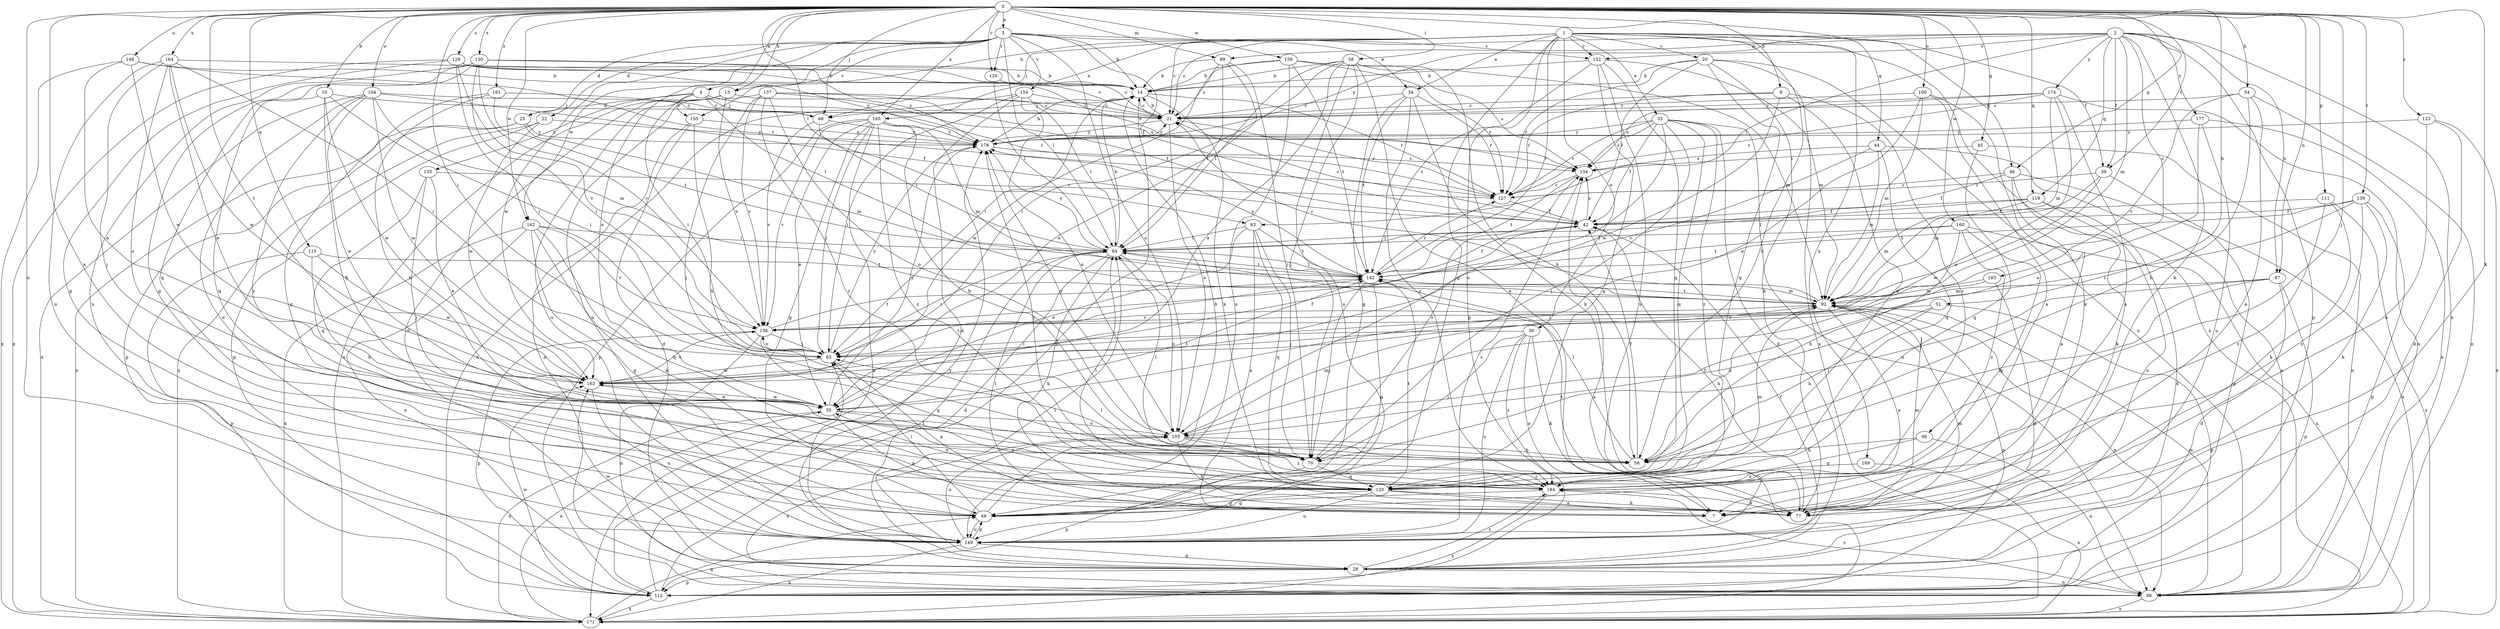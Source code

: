 strict digraph  {
0;
1;
2;
3;
4;
7;
9;
10;
13;
14;
20;
21;
22;
25;
28;
30;
32;
34;
35;
39;
42;
44;
45;
46;
49;
51;
54;
56;
58;
63;
66;
68;
70;
77;
83;
84;
89;
92;
97;
98;
100;
104;
105;
111;
112;
115;
119;
120;
123;
126;
127;
129;
130;
133;
134;
137;
139;
142;
148;
149;
152;
154;
155;
156;
158;
160;
162;
163;
164;
165;
169;
171;
174;
177;
178;
181;
183;
184;
0 -> 3  [label=a];
0 -> 4  [label=a];
0 -> 7  [label=a];
0 -> 9  [label=b];
0 -> 10  [label=b];
0 -> 13  [label=b];
0 -> 39  [label=f];
0 -> 44  [label=g];
0 -> 45  [label=g];
0 -> 46  [label=g];
0 -> 51  [label=h];
0 -> 54  [label=h];
0 -> 58  [label=i];
0 -> 63  [label=i];
0 -> 66  [label=j];
0 -> 68  [label=j];
0 -> 77  [label=k];
0 -> 83  [label=l];
0 -> 89  [label=m];
0 -> 97  [label=n];
0 -> 100  [label=o];
0 -> 104  [label=o];
0 -> 111  [label=p];
0 -> 115  [label=q];
0 -> 119  [label=q];
0 -> 123  [label=r];
0 -> 126  [label=r];
0 -> 129  [label=s];
0 -> 130  [label=s];
0 -> 139  [label=t];
0 -> 148  [label=u];
0 -> 149  [label=u];
0 -> 158  [label=w];
0 -> 160  [label=w];
0 -> 162  [label=w];
0 -> 164  [label=x];
0 -> 165  [label=x];
0 -> 181  [label=z];
0 -> 163  [label=t];
1 -> 13  [label=b];
1 -> 20  [label=c];
1 -> 21  [label=c];
1 -> 30  [label=e];
1 -> 32  [label=e];
1 -> 34  [label=e];
1 -> 39  [label=f];
1 -> 46  [label=g];
1 -> 49  [label=g];
1 -> 56  [label=h];
1 -> 68  [label=j];
1 -> 112  [label=p];
1 -> 142  [label=t];
1 -> 152  [label=v];
1 -> 165  [label=x];
1 -> 169  [label=x];
1 -> 171  [label=x];
2 -> 21  [label=c];
2 -> 39  [label=f];
2 -> 77  [label=k];
2 -> 83  [label=l];
2 -> 89  [label=m];
2 -> 92  [label=m];
2 -> 97  [label=n];
2 -> 98  [label=n];
2 -> 112  [label=p];
2 -> 119  [label=q];
2 -> 152  [label=v];
2 -> 174  [label=y];
2 -> 177  [label=y];
2 -> 178  [label=y];
2 -> 183  [label=z];
3 -> 14  [label=b];
3 -> 22  [label=d];
3 -> 25  [label=d];
3 -> 34  [label=e];
3 -> 35  [label=e];
3 -> 42  [label=f];
3 -> 84  [label=l];
3 -> 105  [label=o];
3 -> 126  [label=r];
3 -> 152  [label=v];
3 -> 154  [label=v];
3 -> 155  [label=v];
3 -> 162  [label=w];
3 -> 163  [label=w];
4 -> 25  [label=d];
4 -> 63  [label=i];
4 -> 68  [label=j];
4 -> 84  [label=l];
4 -> 127  [label=r];
4 -> 133  [label=s];
4 -> 155  [label=v];
7 -> 84  [label=l];
9 -> 21  [label=c];
9 -> 120  [label=q];
9 -> 127  [label=r];
9 -> 163  [label=w];
9 -> 184  [label=z];
10 -> 56  [label=h];
10 -> 63  [label=i];
10 -> 68  [label=j];
10 -> 120  [label=q];
10 -> 163  [label=w];
13 -> 21  [label=c];
13 -> 28  [label=d];
13 -> 149  [label=u];
13 -> 156  [label=v];
13 -> 171  [label=x];
14 -> 21  [label=c];
14 -> 68  [label=j];
14 -> 77  [label=k];
14 -> 127  [label=r];
14 -> 163  [label=w];
20 -> 14  [label=b];
20 -> 42  [label=f];
20 -> 77  [label=k];
20 -> 98  [label=n];
20 -> 120  [label=q];
20 -> 127  [label=r];
20 -> 171  [label=x];
21 -> 14  [label=b];
21 -> 105  [label=o];
21 -> 127  [label=r];
21 -> 178  [label=y];
22 -> 112  [label=p];
22 -> 163  [label=w];
22 -> 171  [label=x];
22 -> 178  [label=y];
25 -> 92  [label=m];
25 -> 112  [label=p];
25 -> 171  [label=x];
25 -> 178  [label=y];
28 -> 42  [label=f];
28 -> 84  [label=l];
28 -> 98  [label=n];
28 -> 112  [label=p];
28 -> 163  [label=w];
28 -> 184  [label=z];
30 -> 7  [label=a];
30 -> 63  [label=i];
30 -> 70  [label=j];
30 -> 77  [label=k];
30 -> 149  [label=u];
30 -> 184  [label=z];
32 -> 28  [label=d];
32 -> 42  [label=f];
32 -> 70  [label=j];
32 -> 98  [label=n];
32 -> 105  [label=o];
32 -> 120  [label=q];
32 -> 127  [label=r];
32 -> 134  [label=s];
32 -> 178  [label=y];
32 -> 184  [label=z];
34 -> 21  [label=c];
34 -> 49  [label=g];
34 -> 77  [label=k];
34 -> 127  [label=r];
34 -> 142  [label=t];
34 -> 184  [label=z];
35 -> 7  [label=a];
35 -> 105  [label=o];
35 -> 142  [label=t];
35 -> 163  [label=w];
35 -> 171  [label=x];
35 -> 178  [label=y];
35 -> 184  [label=z];
39 -> 92  [label=m];
39 -> 112  [label=p];
39 -> 127  [label=r];
39 -> 163  [label=w];
42 -> 21  [label=c];
42 -> 84  [label=l];
42 -> 134  [label=s];
44 -> 92  [label=m];
44 -> 98  [label=n];
44 -> 120  [label=q];
44 -> 134  [label=s];
44 -> 156  [label=v];
45 -> 98  [label=n];
45 -> 120  [label=q];
45 -> 134  [label=s];
46 -> 7  [label=a];
46 -> 42  [label=f];
46 -> 77  [label=k];
46 -> 127  [label=r];
46 -> 171  [label=x];
49 -> 14  [label=b];
49 -> 63  [label=i];
49 -> 149  [label=u];
51 -> 56  [label=h];
51 -> 105  [label=o];
51 -> 112  [label=p];
51 -> 156  [label=v];
54 -> 7  [label=a];
54 -> 21  [label=c];
54 -> 56  [label=h];
54 -> 98  [label=n];
54 -> 156  [label=v];
56 -> 42  [label=f];
56 -> 84  [label=l];
58 -> 7  [label=a];
58 -> 14  [label=b];
58 -> 35  [label=e];
58 -> 56  [label=h];
58 -> 63  [label=i];
58 -> 70  [label=j];
58 -> 84  [label=l];
58 -> 92  [label=m];
58 -> 149  [label=u];
63 -> 7  [label=a];
63 -> 156  [label=v];
63 -> 163  [label=w];
63 -> 178  [label=y];
66 -> 56  [label=h];
66 -> 98  [label=n];
66 -> 120  [label=q];
68 -> 84  [label=l];
68 -> 156  [label=v];
68 -> 178  [label=y];
70 -> 63  [label=i];
70 -> 84  [label=l];
70 -> 112  [label=p];
70 -> 120  [label=q];
70 -> 134  [label=s];
70 -> 184  [label=z];
77 -> 42  [label=f];
77 -> 92  [label=m];
77 -> 142  [label=t];
83 -> 7  [label=a];
83 -> 35  [label=e];
83 -> 70  [label=j];
83 -> 84  [label=l];
83 -> 120  [label=q];
83 -> 142  [label=t];
84 -> 14  [label=b];
84 -> 28  [label=d];
84 -> 63  [label=i];
84 -> 77  [label=k];
84 -> 105  [label=o];
84 -> 142  [label=t];
84 -> 178  [label=y];
89 -> 14  [label=b];
89 -> 35  [label=e];
89 -> 63  [label=i];
89 -> 70  [label=j];
89 -> 84  [label=l];
92 -> 7  [label=a];
92 -> 21  [label=c];
92 -> 56  [label=h];
92 -> 98  [label=n];
92 -> 112  [label=p];
92 -> 142  [label=t];
92 -> 156  [label=v];
97 -> 28  [label=d];
97 -> 56  [label=h];
97 -> 70  [label=j];
97 -> 92  [label=m];
97 -> 112  [label=p];
98 -> 92  [label=m];
98 -> 105  [label=o];
98 -> 171  [label=x];
98 -> 184  [label=z];
100 -> 7  [label=a];
100 -> 21  [label=c];
100 -> 35  [label=e];
100 -> 77  [label=k];
100 -> 92  [label=m];
104 -> 21  [label=c];
104 -> 35  [label=e];
104 -> 42  [label=f];
104 -> 92  [label=m];
104 -> 149  [label=u];
104 -> 163  [label=w];
104 -> 171  [label=x];
104 -> 184  [label=z];
105 -> 56  [label=h];
105 -> 70  [label=j];
105 -> 77  [label=k];
105 -> 92  [label=m];
105 -> 178  [label=y];
105 -> 184  [label=z];
111 -> 42  [label=f];
111 -> 77  [label=k];
111 -> 171  [label=x];
111 -> 184  [label=z];
112 -> 14  [label=b];
112 -> 84  [label=l];
112 -> 163  [label=w];
112 -> 171  [label=x];
112 -> 178  [label=y];
115 -> 56  [label=h];
115 -> 112  [label=p];
115 -> 142  [label=t];
115 -> 163  [label=w];
119 -> 28  [label=d];
119 -> 42  [label=f];
119 -> 84  [label=l];
119 -> 92  [label=m];
119 -> 149  [label=u];
120 -> 7  [label=a];
120 -> 35  [label=e];
120 -> 49  [label=g];
120 -> 77  [label=k];
120 -> 84  [label=l];
120 -> 92  [label=m];
120 -> 142  [label=t];
120 -> 149  [label=u];
123 -> 7  [label=a];
123 -> 28  [label=d];
123 -> 171  [label=x];
123 -> 178  [label=y];
126 -> 21  [label=c];
126 -> 84  [label=l];
127 -> 42  [label=f];
129 -> 14  [label=b];
129 -> 21  [label=c];
129 -> 49  [label=g];
129 -> 63  [label=i];
129 -> 134  [label=s];
129 -> 156  [label=v];
129 -> 171  [label=x];
129 -> 178  [label=y];
130 -> 14  [label=b];
130 -> 49  [label=g];
130 -> 63  [label=i];
130 -> 120  [label=q];
130 -> 149  [label=u];
130 -> 156  [label=v];
130 -> 178  [label=y];
133 -> 35  [label=e];
133 -> 70  [label=j];
133 -> 120  [label=q];
133 -> 127  [label=r];
134 -> 127  [label=r];
134 -> 142  [label=t];
137 -> 21  [label=c];
137 -> 42  [label=f];
137 -> 70  [label=j];
137 -> 105  [label=o];
137 -> 134  [label=s];
137 -> 149  [label=u];
137 -> 156  [label=v];
137 -> 184  [label=z];
139 -> 42  [label=f];
139 -> 63  [label=i];
139 -> 77  [label=k];
139 -> 112  [label=p];
139 -> 142  [label=t];
139 -> 184  [label=z];
142 -> 42  [label=f];
142 -> 49  [label=g];
142 -> 70  [label=j];
142 -> 84  [label=l];
142 -> 92  [label=m];
142 -> 127  [label=r];
142 -> 178  [label=y];
148 -> 14  [label=b];
148 -> 35  [label=e];
148 -> 127  [label=r];
148 -> 163  [label=w];
148 -> 171  [label=x];
149 -> 28  [label=d];
149 -> 49  [label=g];
149 -> 63  [label=i];
149 -> 92  [label=m];
149 -> 105  [label=o];
149 -> 134  [label=s];
149 -> 171  [label=x];
152 -> 14  [label=b];
152 -> 49  [label=g];
152 -> 92  [label=m];
152 -> 120  [label=q];
152 -> 142  [label=t];
152 -> 149  [label=u];
154 -> 21  [label=c];
154 -> 28  [label=d];
154 -> 63  [label=i];
154 -> 84  [label=l];
154 -> 105  [label=o];
154 -> 171  [label=x];
155 -> 28  [label=d];
155 -> 56  [label=h];
155 -> 98  [label=n];
155 -> 178  [label=y];
156 -> 63  [label=i];
156 -> 98  [label=n];
156 -> 112  [label=p];
156 -> 120  [label=q];
156 -> 142  [label=t];
158 -> 14  [label=b];
158 -> 21  [label=c];
158 -> 127  [label=r];
158 -> 134  [label=s];
158 -> 142  [label=t];
158 -> 149  [label=u];
160 -> 49  [label=g];
160 -> 56  [label=h];
160 -> 84  [label=l];
160 -> 142  [label=t];
160 -> 171  [label=x];
160 -> 184  [label=z];
162 -> 49  [label=g];
162 -> 77  [label=k];
162 -> 84  [label=l];
162 -> 98  [label=n];
162 -> 120  [label=q];
162 -> 156  [label=v];
162 -> 171  [label=x];
163 -> 35  [label=e];
163 -> 42  [label=f];
163 -> 142  [label=t];
163 -> 149  [label=u];
163 -> 156  [label=v];
164 -> 14  [label=b];
164 -> 35  [label=e];
164 -> 63  [label=i];
164 -> 70  [label=j];
164 -> 105  [label=o];
164 -> 149  [label=u];
164 -> 163  [label=w];
165 -> 35  [label=e];
165 -> 49  [label=g];
165 -> 56  [label=h];
165 -> 63  [label=i];
165 -> 92  [label=m];
165 -> 112  [label=p];
165 -> 156  [label=v];
165 -> 171  [label=x];
165 -> 178  [label=y];
165 -> 184  [label=z];
169 -> 171  [label=x];
169 -> 184  [label=z];
171 -> 35  [label=e];
171 -> 49  [label=g];
171 -> 134  [label=s];
174 -> 7  [label=a];
174 -> 21  [label=c];
174 -> 92  [label=m];
174 -> 98  [label=n];
174 -> 105  [label=o];
174 -> 127  [label=r];
174 -> 134  [label=s];
177 -> 98  [label=n];
177 -> 105  [label=o];
177 -> 149  [label=u];
177 -> 178  [label=y];
178 -> 14  [label=b];
178 -> 21  [label=c];
178 -> 134  [label=s];
181 -> 21  [label=c];
181 -> 49  [label=g];
181 -> 56  [label=h];
181 -> 142  [label=t];
183 -> 28  [label=d];
183 -> 63  [label=i];
183 -> 92  [label=m];
184 -> 49  [label=g];
184 -> 77  [label=k];
184 -> 171  [label=x];
184 -> 178  [label=y];
}
